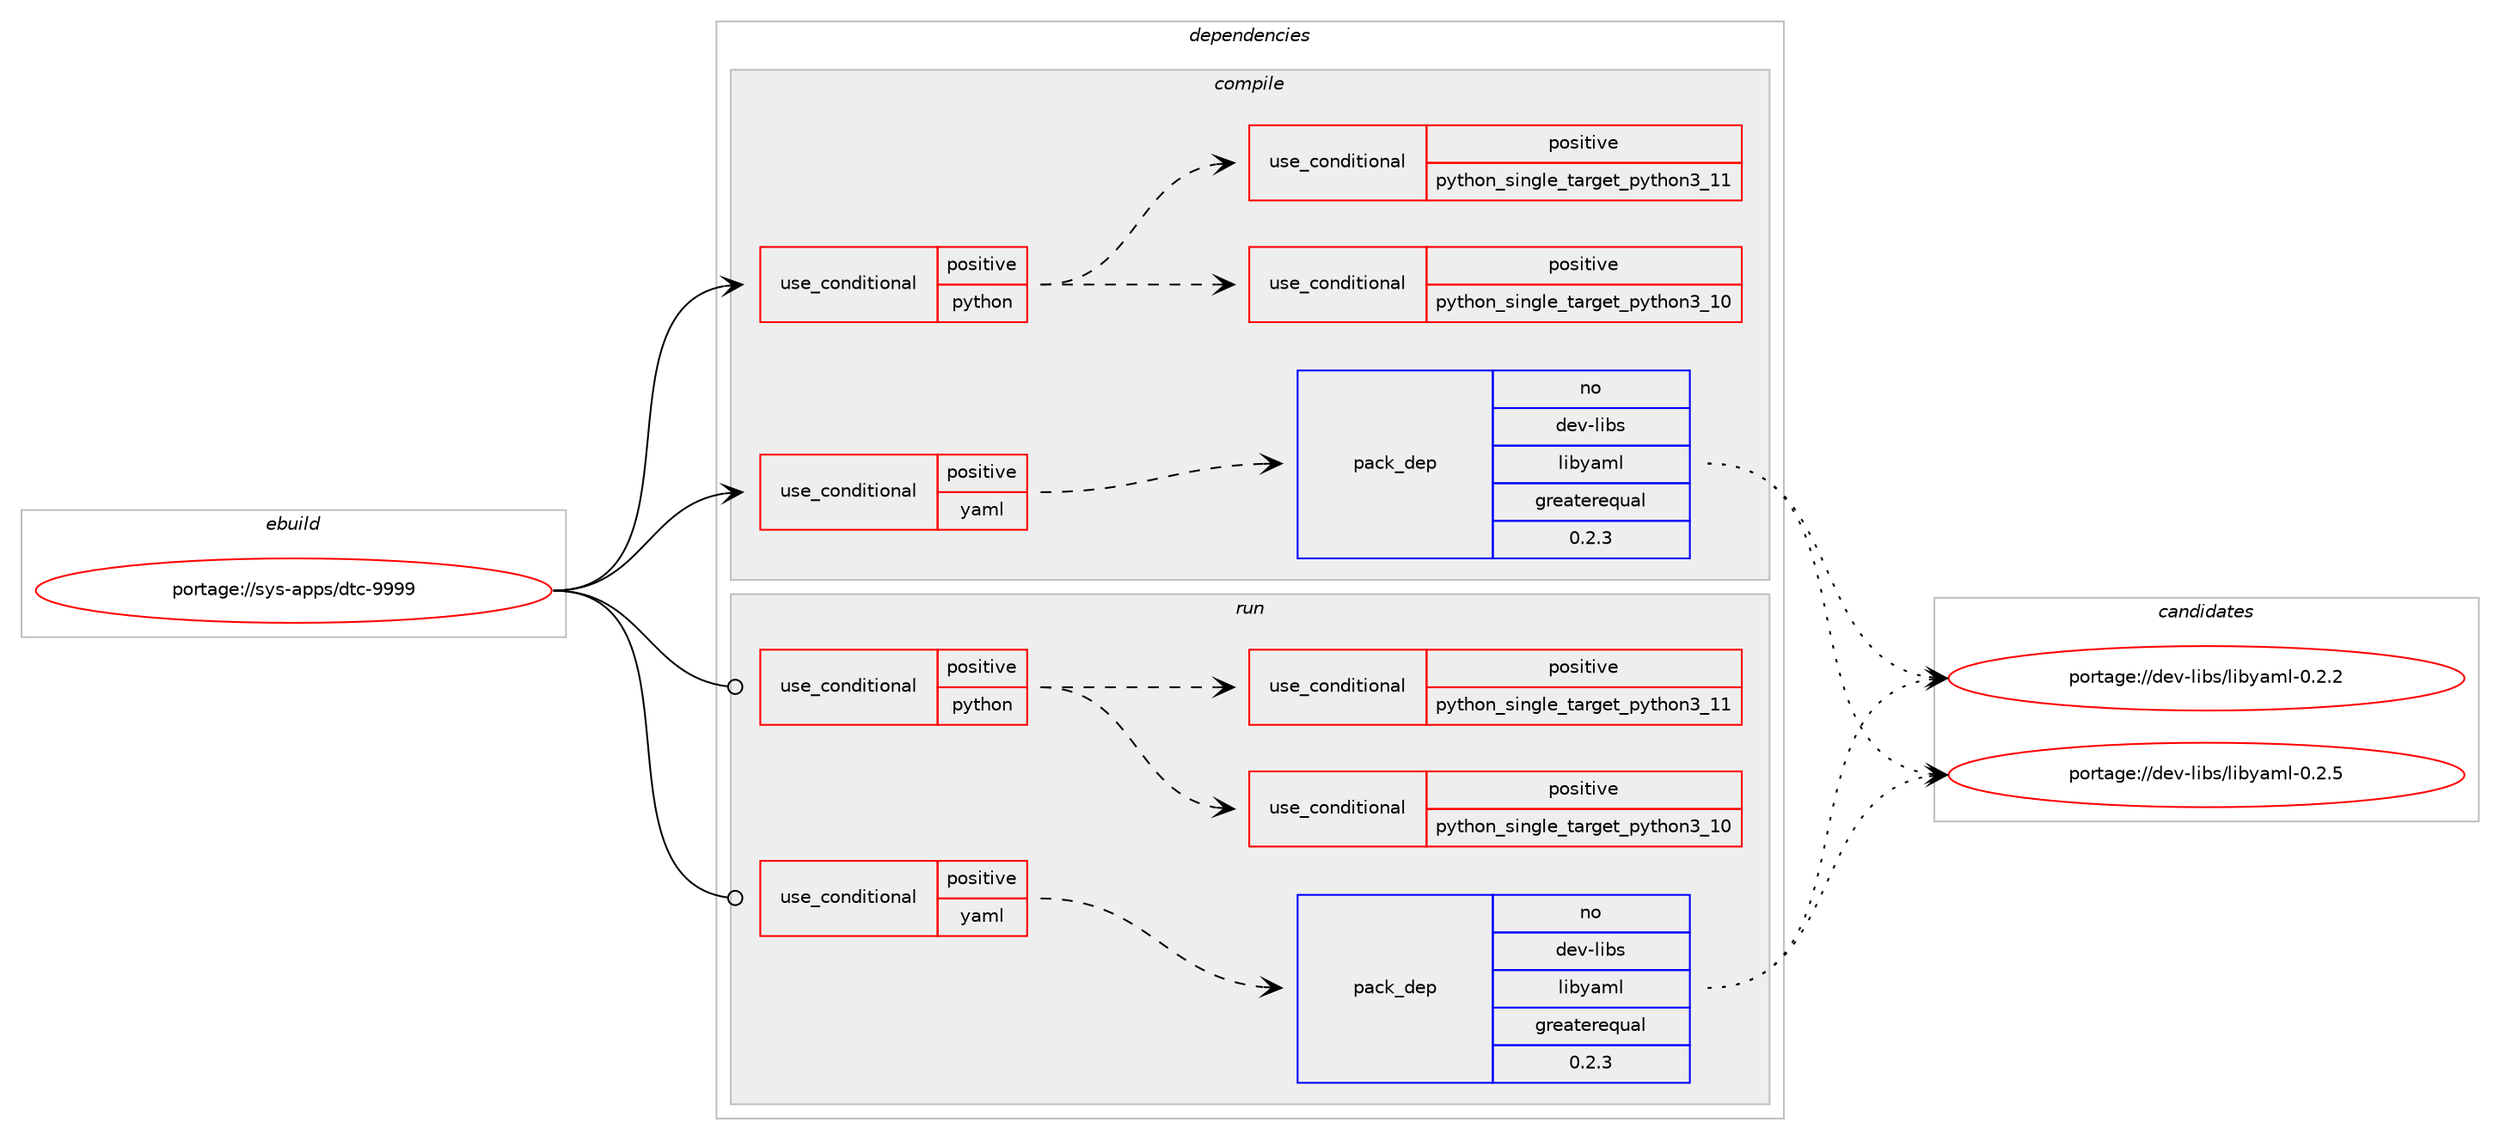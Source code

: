 digraph prolog {

# *************
# Graph options
# *************

newrank=true;
concentrate=true;
compound=true;
graph [rankdir=LR,fontname=Helvetica,fontsize=10,ranksep=1.5];#, ranksep=2.5, nodesep=0.2];
edge  [arrowhead=vee];
node  [fontname=Helvetica,fontsize=10];

# **********
# The ebuild
# **********

subgraph cluster_leftcol {
color=gray;
rank=same;
label=<<i>ebuild</i>>;
id [label="portage://sys-apps/dtc-9999", color=red, width=4, href="../sys-apps/dtc-9999.svg"];
}

# ****************
# The dependencies
# ****************

subgraph cluster_midcol {
color=gray;
label=<<i>dependencies</i>>;
subgraph cluster_compile {
fillcolor="#eeeeee";
style=filled;
label=<<i>compile</i>>;
subgraph cond12224 {
dependency17876 [label=<<TABLE BORDER="0" CELLBORDER="1" CELLSPACING="0" CELLPADDING="4"><TR><TD ROWSPAN="3" CELLPADDING="10">use_conditional</TD></TR><TR><TD>positive</TD></TR><TR><TD>python</TD></TR></TABLE>>, shape=none, color=red];
subgraph cond12225 {
dependency17877 [label=<<TABLE BORDER="0" CELLBORDER="1" CELLSPACING="0" CELLPADDING="4"><TR><TD ROWSPAN="3" CELLPADDING="10">use_conditional</TD></TR><TR><TD>positive</TD></TR><TR><TD>python_single_target_python3_10</TD></TR></TABLE>>, shape=none, color=red];
# *** BEGIN UNKNOWN DEPENDENCY TYPE (TODO) ***
# dependency17877 -> package_dependency(portage://sys-apps/dtc-9999,install,no,dev-lang,python,none,[,,],[slot(3.10)],[])
# *** END UNKNOWN DEPENDENCY TYPE (TODO) ***

}
dependency17876:e -> dependency17877:w [weight=20,style="dashed",arrowhead="vee"];
subgraph cond12226 {
dependency17878 [label=<<TABLE BORDER="0" CELLBORDER="1" CELLSPACING="0" CELLPADDING="4"><TR><TD ROWSPAN="3" CELLPADDING="10">use_conditional</TD></TR><TR><TD>positive</TD></TR><TR><TD>python_single_target_python3_11</TD></TR></TABLE>>, shape=none, color=red];
# *** BEGIN UNKNOWN DEPENDENCY TYPE (TODO) ***
# dependency17878 -> package_dependency(portage://sys-apps/dtc-9999,install,no,dev-lang,python,none,[,,],[slot(3.11)],[])
# *** END UNKNOWN DEPENDENCY TYPE (TODO) ***

}
dependency17876:e -> dependency17878:w [weight=20,style="dashed",arrowhead="vee"];
}
id:e -> dependency17876:w [weight=20,style="solid",arrowhead="vee"];
subgraph cond12227 {
dependency17879 [label=<<TABLE BORDER="0" CELLBORDER="1" CELLSPACING="0" CELLPADDING="4"><TR><TD ROWSPAN="3" CELLPADDING="10">use_conditional</TD></TR><TR><TD>positive</TD></TR><TR><TD>yaml</TD></TR></TABLE>>, shape=none, color=red];
subgraph pack5476 {
dependency17880 [label=<<TABLE BORDER="0" CELLBORDER="1" CELLSPACING="0" CELLPADDING="4" WIDTH="220"><TR><TD ROWSPAN="6" CELLPADDING="30">pack_dep</TD></TR><TR><TD WIDTH="110">no</TD></TR><TR><TD>dev-libs</TD></TR><TR><TD>libyaml</TD></TR><TR><TD>greaterequal</TD></TR><TR><TD>0.2.3</TD></TR></TABLE>>, shape=none, color=blue];
}
dependency17879:e -> dependency17880:w [weight=20,style="dashed",arrowhead="vee"];
}
id:e -> dependency17879:w [weight=20,style="solid",arrowhead="vee"];
}
subgraph cluster_compileandrun {
fillcolor="#eeeeee";
style=filled;
label=<<i>compile and run</i>>;
}
subgraph cluster_run {
fillcolor="#eeeeee";
style=filled;
label=<<i>run</i>>;
subgraph cond12228 {
dependency17881 [label=<<TABLE BORDER="0" CELLBORDER="1" CELLSPACING="0" CELLPADDING="4"><TR><TD ROWSPAN="3" CELLPADDING="10">use_conditional</TD></TR><TR><TD>positive</TD></TR><TR><TD>python</TD></TR></TABLE>>, shape=none, color=red];
subgraph cond12229 {
dependency17882 [label=<<TABLE BORDER="0" CELLBORDER="1" CELLSPACING="0" CELLPADDING="4"><TR><TD ROWSPAN="3" CELLPADDING="10">use_conditional</TD></TR><TR><TD>positive</TD></TR><TR><TD>python_single_target_python3_10</TD></TR></TABLE>>, shape=none, color=red];
# *** BEGIN UNKNOWN DEPENDENCY TYPE (TODO) ***
# dependency17882 -> package_dependency(portage://sys-apps/dtc-9999,run,no,dev-lang,python,none,[,,],[slot(3.10)],[])
# *** END UNKNOWN DEPENDENCY TYPE (TODO) ***

}
dependency17881:e -> dependency17882:w [weight=20,style="dashed",arrowhead="vee"];
subgraph cond12230 {
dependency17883 [label=<<TABLE BORDER="0" CELLBORDER="1" CELLSPACING="0" CELLPADDING="4"><TR><TD ROWSPAN="3" CELLPADDING="10">use_conditional</TD></TR><TR><TD>positive</TD></TR><TR><TD>python_single_target_python3_11</TD></TR></TABLE>>, shape=none, color=red];
# *** BEGIN UNKNOWN DEPENDENCY TYPE (TODO) ***
# dependency17883 -> package_dependency(portage://sys-apps/dtc-9999,run,no,dev-lang,python,none,[,,],[slot(3.11)],[])
# *** END UNKNOWN DEPENDENCY TYPE (TODO) ***

}
dependency17881:e -> dependency17883:w [weight=20,style="dashed",arrowhead="vee"];
}
id:e -> dependency17881:w [weight=20,style="solid",arrowhead="odot"];
subgraph cond12231 {
dependency17884 [label=<<TABLE BORDER="0" CELLBORDER="1" CELLSPACING="0" CELLPADDING="4"><TR><TD ROWSPAN="3" CELLPADDING="10">use_conditional</TD></TR><TR><TD>positive</TD></TR><TR><TD>yaml</TD></TR></TABLE>>, shape=none, color=red];
subgraph pack5477 {
dependency17885 [label=<<TABLE BORDER="0" CELLBORDER="1" CELLSPACING="0" CELLPADDING="4" WIDTH="220"><TR><TD ROWSPAN="6" CELLPADDING="30">pack_dep</TD></TR><TR><TD WIDTH="110">no</TD></TR><TR><TD>dev-libs</TD></TR><TR><TD>libyaml</TD></TR><TR><TD>greaterequal</TD></TR><TR><TD>0.2.3</TD></TR></TABLE>>, shape=none, color=blue];
}
dependency17884:e -> dependency17885:w [weight=20,style="dashed",arrowhead="vee"];
}
id:e -> dependency17884:w [weight=20,style="solid",arrowhead="odot"];
}
}

# **************
# The candidates
# **************

subgraph cluster_choices {
rank=same;
color=gray;
label=<<i>candidates</i>>;

subgraph choice5476 {
color=black;
nodesep=1;
choice1001011184510810598115471081059812197109108454846504650 [label="portage://dev-libs/libyaml-0.2.2", color=red, width=4,href="../dev-libs/libyaml-0.2.2.svg"];
choice1001011184510810598115471081059812197109108454846504653 [label="portage://dev-libs/libyaml-0.2.5", color=red, width=4,href="../dev-libs/libyaml-0.2.5.svg"];
dependency17880:e -> choice1001011184510810598115471081059812197109108454846504650:w [style=dotted,weight="100"];
dependency17880:e -> choice1001011184510810598115471081059812197109108454846504653:w [style=dotted,weight="100"];
}
subgraph choice5477 {
color=black;
nodesep=1;
choice1001011184510810598115471081059812197109108454846504650 [label="portage://dev-libs/libyaml-0.2.2", color=red, width=4,href="../dev-libs/libyaml-0.2.2.svg"];
choice1001011184510810598115471081059812197109108454846504653 [label="portage://dev-libs/libyaml-0.2.5", color=red, width=4,href="../dev-libs/libyaml-0.2.5.svg"];
dependency17885:e -> choice1001011184510810598115471081059812197109108454846504650:w [style=dotted,weight="100"];
dependency17885:e -> choice1001011184510810598115471081059812197109108454846504653:w [style=dotted,weight="100"];
}
}

}
